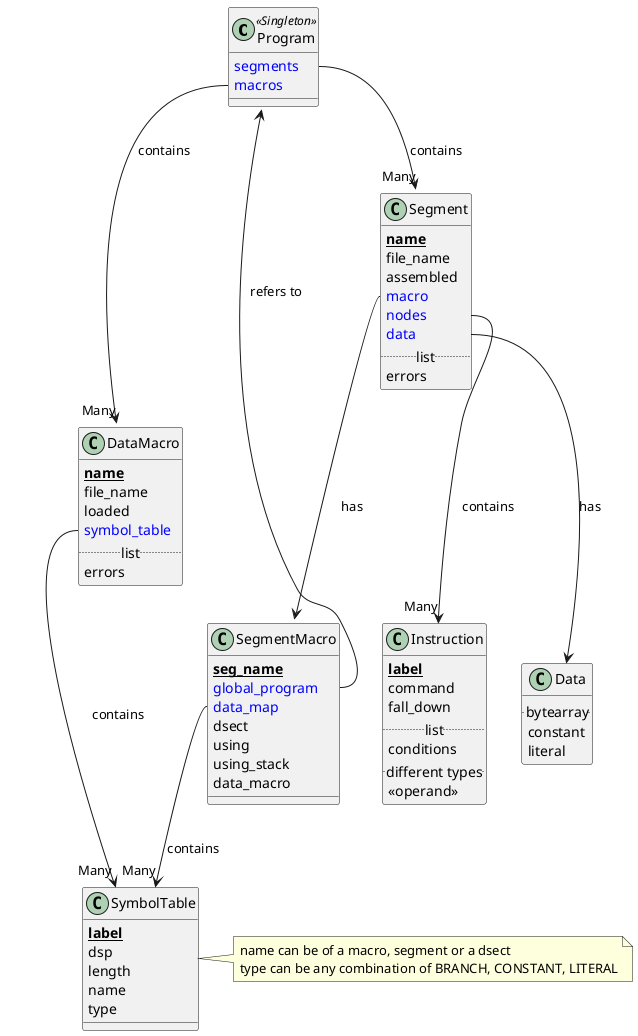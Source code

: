 @startuml

!define primary_key(x) <b><u>x</u></b>
!define foreign_key(x) <color:blue>x</color>

class Program <<Singleton>> {
    foreign_key(segments)
    foreign_key(macros)
}

class DataMacro {
    primary_key(name)
    file_name
    loaded
    foreign_key(symbol_table)
    .. list ..
    errors
}

class SymbolTable {
    primary_key(label)
    dsp
    length
    name
    type
}
note right
    name can be of a macro, segment or a dsect
    type can be any combination of BRANCH, CONSTANT, LITERAL
end note

class Segment {
    primary_key(name)
    file_name
    assembled
    foreign_key(macro)
    foreign_key(nodes)
    foreign_key(data)
    .. list ..
    errors
}

class SegmentMacro {
    primary_key(seg_name)
    foreign_key(global_program)
    foreign_key(data_map)
    dsect
    using
    using_stack
    data_macro
}


class Data {
    .. bytearray ..
    constant
    literal
}

class Instruction {
    primary_key(label)
    command
    fall_down
    .. list ..
    conditions
    .. different types..
    <<operand>>
}
Program::macros --> "Many" DataMacro : contains
Program::segments --> "Many" Segment : contains
DataMacro::symbol_table --> "Many" SymbolTable : contains
Segment::macro  -->  SegmentMacro : has
SegmentMacro::global_program --> Program : refers to
SegmentMacro::data_map  --> "Many" SymbolTable : contains
Segment::data --> Data : has
Segment::nodes --> "Many" Instruction : contains

@enduml